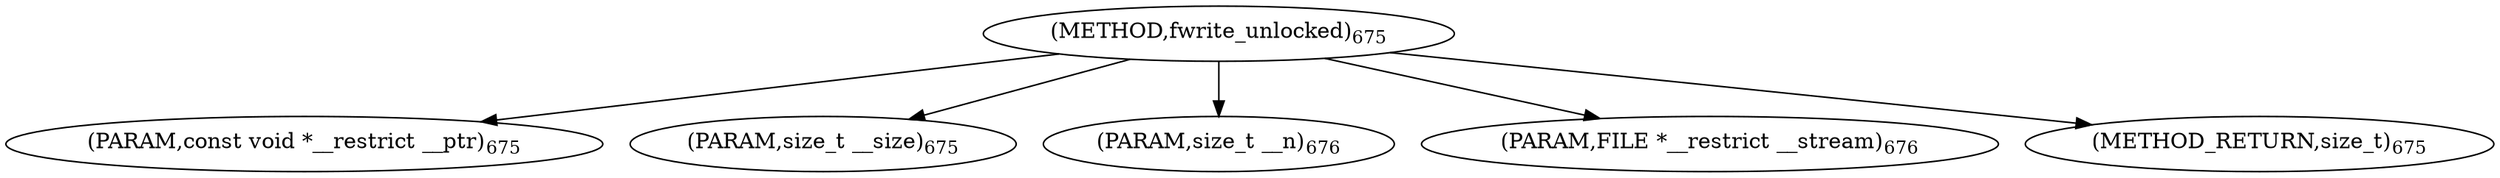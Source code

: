 digraph "fwrite_unlocked" {  
"73888" [label = <(METHOD,fwrite_unlocked)<SUB>675</SUB>> ]
"73889" [label = <(PARAM,const void *__restrict __ptr)<SUB>675</SUB>> ]
"73890" [label = <(PARAM,size_t __size)<SUB>675</SUB>> ]
"73891" [label = <(PARAM,size_t __n)<SUB>676</SUB>> ]
"73892" [label = <(PARAM,FILE *__restrict __stream)<SUB>676</SUB>> ]
"73893" [label = <(METHOD_RETURN,size_t)<SUB>675</SUB>> ]
  "73888" -> "73889" 
  "73888" -> "73890" 
  "73888" -> "73891" 
  "73888" -> "73892" 
  "73888" -> "73893" 
}
